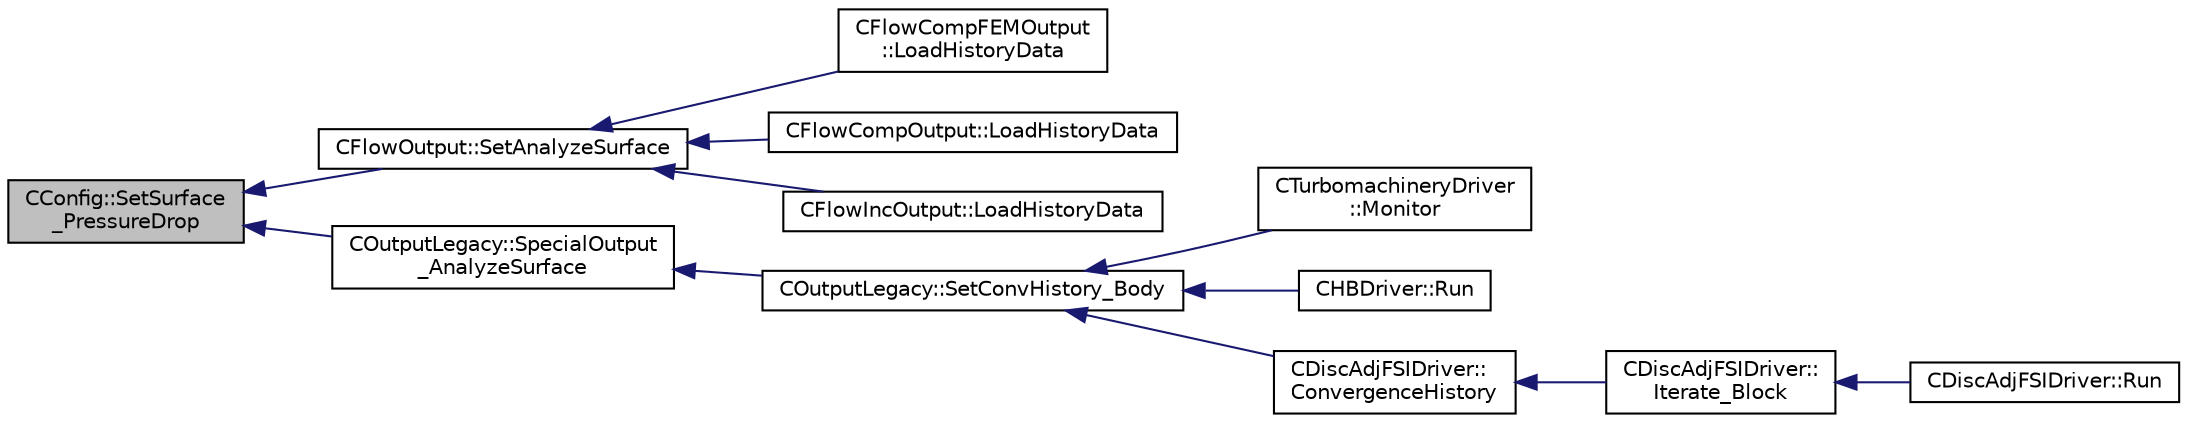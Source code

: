 digraph "CConfig::SetSurface_PressureDrop"
{
  edge [fontname="Helvetica",fontsize="10",labelfontname="Helvetica",labelfontsize="10"];
  node [fontname="Helvetica",fontsize="10",shape=record];
  rankdir="LR";
  Node15623 [label="CConfig::SetSurface\l_PressureDrop",height=0.2,width=0.4,color="black", fillcolor="grey75", style="filled", fontcolor="black"];
  Node15623 -> Node15624 [dir="back",color="midnightblue",fontsize="10",style="solid",fontname="Helvetica"];
  Node15624 [label="CFlowOutput::SetAnalyzeSurface",height=0.2,width=0.4,color="black", fillcolor="white", style="filled",URL="$class_c_flow_output.html#a3fce259b2fe0a624a311ef889f9ab36c",tooltip="Set flow surface output field values. "];
  Node15624 -> Node15625 [dir="back",color="midnightblue",fontsize="10",style="solid",fontname="Helvetica"];
  Node15625 [label="CFlowCompFEMOutput\l::LoadHistoryData",height=0.2,width=0.4,color="black", fillcolor="white", style="filled",URL="$class_c_flow_comp_f_e_m_output.html#a0a4561b8ab0dffd1052f884062fd9710",tooltip="Load the history output field values. "];
  Node15624 -> Node15626 [dir="back",color="midnightblue",fontsize="10",style="solid",fontname="Helvetica"];
  Node15626 [label="CFlowCompOutput::LoadHistoryData",height=0.2,width=0.4,color="black", fillcolor="white", style="filled",URL="$class_c_flow_comp_output.html#a393cb19a691990ee6e88f844eccc79ed",tooltip="Load the history output field values. "];
  Node15624 -> Node15627 [dir="back",color="midnightblue",fontsize="10",style="solid",fontname="Helvetica"];
  Node15627 [label="CFlowIncOutput::LoadHistoryData",height=0.2,width=0.4,color="black", fillcolor="white", style="filled",URL="$class_c_flow_inc_output.html#a466112efa2e3a89cdd2456701a0480b5",tooltip="Load the history output field values. "];
  Node15623 -> Node15628 [dir="back",color="midnightblue",fontsize="10",style="solid",fontname="Helvetica"];
  Node15628 [label="COutputLegacy::SpecialOutput\l_AnalyzeSurface",height=0.2,width=0.4,color="black", fillcolor="white", style="filled",URL="$class_c_output_legacy.html#ae5bab3f07ff9b9d1434626add0d4d332",tooltip="Writes one dimensional output. "];
  Node15628 -> Node15629 [dir="back",color="midnightblue",fontsize="10",style="solid",fontname="Helvetica"];
  Node15629 [label="COutputLegacy::SetConvHistory_Body",height=0.2,width=0.4,color="black", fillcolor="white", style="filled",URL="$class_c_output_legacy.html#a217cc0d778a3828499189a9debee47c6",tooltip="Write the history file and the convergence on the screen for serial computations. ..."];
  Node15629 -> Node15630 [dir="back",color="midnightblue",fontsize="10",style="solid",fontname="Helvetica"];
  Node15630 [label="CTurbomachineryDriver\l::Monitor",height=0.2,width=0.4,color="black", fillcolor="white", style="filled",URL="$class_c_turbomachinery_driver.html#a41d7b50bbacef68eb5436293ebb2da4f",tooltip="Monitor the computation. "];
  Node15629 -> Node15631 [dir="back",color="midnightblue",fontsize="10",style="solid",fontname="Helvetica"];
  Node15631 [label="CHBDriver::Run",height=0.2,width=0.4,color="black", fillcolor="white", style="filled",URL="$class_c_h_b_driver.html#a98c0448a8e0404845ee54e25b62eaea9",tooltip="Run a single iteration of a Harmonic Balance problem. "];
  Node15629 -> Node15632 [dir="back",color="midnightblue",fontsize="10",style="solid",fontname="Helvetica"];
  Node15632 [label="CDiscAdjFSIDriver::\lConvergenceHistory",height=0.2,width=0.4,color="black", fillcolor="white", style="filled",URL="$class_c_disc_adj_f_s_i_driver.html#a139dfa2442613879f2b15f28a09c2bd5",tooltip="Output the convergence history. "];
  Node15632 -> Node15633 [dir="back",color="midnightblue",fontsize="10",style="solid",fontname="Helvetica"];
  Node15633 [label="CDiscAdjFSIDriver::\lIterate_Block",height=0.2,width=0.4,color="black", fillcolor="white", style="filled",URL="$class_c_disc_adj_f_s_i_driver.html#a84949f139fa795b7d34d6ff77e82eb5c",tooltip="Iterate a certain block for adjoint FSI - may be the whole set of variables or independent and subite..."];
  Node15633 -> Node15634 [dir="back",color="midnightblue",fontsize="10",style="solid",fontname="Helvetica"];
  Node15634 [label="CDiscAdjFSIDriver::Run",height=0.2,width=0.4,color="black", fillcolor="white", style="filled",URL="$class_c_disc_adj_f_s_i_driver.html#a2e965d6e9c4dcfc296077cae225cab21",tooltip="Run a Discrete Adjoint iteration for the FSI problem. "];
}
